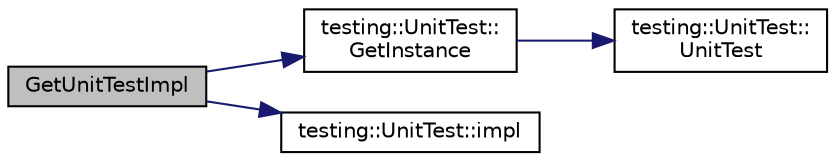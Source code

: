 digraph "GetUnitTestImpl"
{
 // INTERACTIVE_SVG=YES
 // LATEX_PDF_SIZE
  bgcolor="transparent";
  edge [fontname="Helvetica",fontsize="10",labelfontname="Helvetica",labelfontsize="10"];
  node [fontname="Helvetica",fontsize="10",shape=record];
  rankdir="LR";
  Node1 [label="GetUnitTestImpl",height=0.2,width=0.4,color="black", fillcolor="grey75", style="filled", fontcolor="black",tooltip=" "];
  Node1 -> Node2 [color="midnightblue",fontsize="10",style="solid",fontname="Helvetica"];
  Node2 [label="testing::UnitTest::\lGetInstance",height=0.2,width=0.4,color="black",URL="$d5/d21/classtesting_1_1UnitTest_ad200090b11104aca39f25043701886cf.html#ad200090b11104aca39f25043701886cf",tooltip=" "];
  Node2 -> Node3 [color="midnightblue",fontsize="10",style="solid",fontname="Helvetica"];
  Node3 [label="testing::UnitTest::\lUnitTest",height=0.2,width=0.4,color="black",URL="$d5/d21/classtesting_1_1UnitTest_a3c5dacde37a0ec6c0bf79322f7e355ed.html#a3c5dacde37a0ec6c0bf79322f7e355ed",tooltip=" "];
  Node1 -> Node4 [color="midnightblue",fontsize="10",style="solid",fontname="Helvetica"];
  Node4 [label="testing::UnitTest::impl",height=0.2,width=0.4,color="black",URL="$d5/d21/classtesting_1_1UnitTest_a7fc0e26510d98598fc6632b7e66a281d.html#a7fc0e26510d98598fc6632b7e66a281d",tooltip=" "];
}

